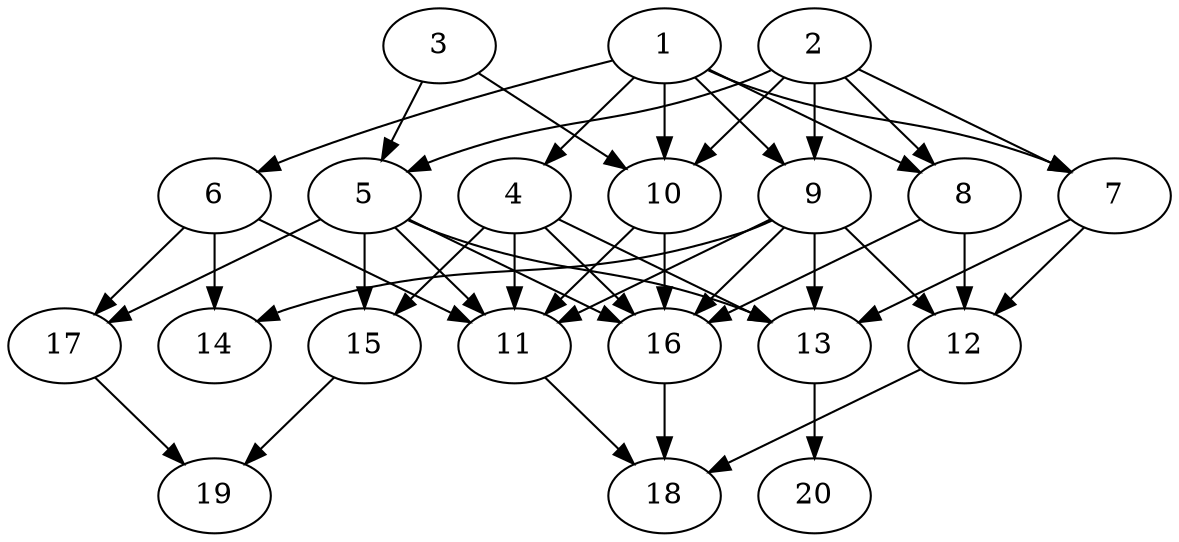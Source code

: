 // DAG automatically generated by daggen at Tue Jul 23 14:28:59 2019
// ./daggen --dot -n 20 --ccr 0.5 --fat 0.6 --regular 0.5 --density 0.7 --mindata 5242880 --maxdata 52428800 
digraph G {
  1 [size="96782336", alpha="0.09", expect_size="48391168"] 
  1 -> 4 [size ="48391168"]
  1 -> 6 [size ="48391168"]
  1 -> 7 [size ="48391168"]
  1 -> 8 [size ="48391168"]
  1 -> 9 [size ="48391168"]
  1 -> 10 [size ="48391168"]
  2 [size="88807424", alpha="0.10", expect_size="44403712"] 
  2 -> 5 [size ="44403712"]
  2 -> 7 [size ="44403712"]
  2 -> 8 [size ="44403712"]
  2 -> 9 [size ="44403712"]
  2 -> 10 [size ="44403712"]
  3 [size="78718976", alpha="0.15", expect_size="39359488"] 
  3 -> 5 [size ="39359488"]
  3 -> 10 [size ="39359488"]
  4 [size="56131584", alpha="0.13", expect_size="28065792"] 
  4 -> 11 [size ="28065792"]
  4 -> 13 [size ="28065792"]
  4 -> 15 [size ="28065792"]
  4 -> 16 [size ="28065792"]
  5 [size="102273024", alpha="0.15", expect_size="51136512"] 
  5 -> 11 [size ="51136512"]
  5 -> 13 [size ="51136512"]
  5 -> 15 [size ="51136512"]
  5 -> 16 [size ="51136512"]
  5 -> 17 [size ="51136512"]
  6 [size="68130816", alpha="0.08", expect_size="34065408"] 
  6 -> 11 [size ="34065408"]
  6 -> 14 [size ="34065408"]
  6 -> 17 [size ="34065408"]
  7 [size="11362304", alpha="0.15", expect_size="5681152"] 
  7 -> 12 [size ="5681152"]
  7 -> 13 [size ="5681152"]
  8 [size="103968768", alpha="0.17", expect_size="51984384"] 
  8 -> 12 [size ="51984384"]
  8 -> 16 [size ="51984384"]
  9 [size="56561664", alpha="0.05", expect_size="28280832"] 
  9 -> 11 [size ="28280832"]
  9 -> 12 [size ="28280832"]
  9 -> 13 [size ="28280832"]
  9 -> 14 [size ="28280832"]
  9 -> 16 [size ="28280832"]
  10 [size="66301952", alpha="0.01", expect_size="33150976"] 
  10 -> 11 [size ="33150976"]
  10 -> 16 [size ="33150976"]
  11 [size="43581440", alpha="0.09", expect_size="21790720"] 
  11 -> 18 [size ="21790720"]
  12 [size="85256192", alpha="0.05", expect_size="42628096"] 
  12 -> 18 [size ="42628096"]
  13 [size="37867520", alpha="0.19", expect_size="18933760"] 
  13 -> 20 [size ="18933760"]
  14 [size="15368192", alpha="0.07", expect_size="7684096"] 
  15 [size="78614528", alpha="0.17", expect_size="39307264"] 
  15 -> 19 [size ="39307264"]
  16 [size="55197696", alpha="0.09", expect_size="27598848"] 
  16 -> 18 [size ="27598848"]
  17 [size="91305984", alpha="0.11", expect_size="45652992"] 
  17 -> 19 [size ="45652992"]
  18 [size="69173248", alpha="0.06", expect_size="34586624"] 
  19 [size="56322048", alpha="0.20", expect_size="28161024"] 
  20 [size="80363520", alpha="0.08", expect_size="40181760"] 
}

